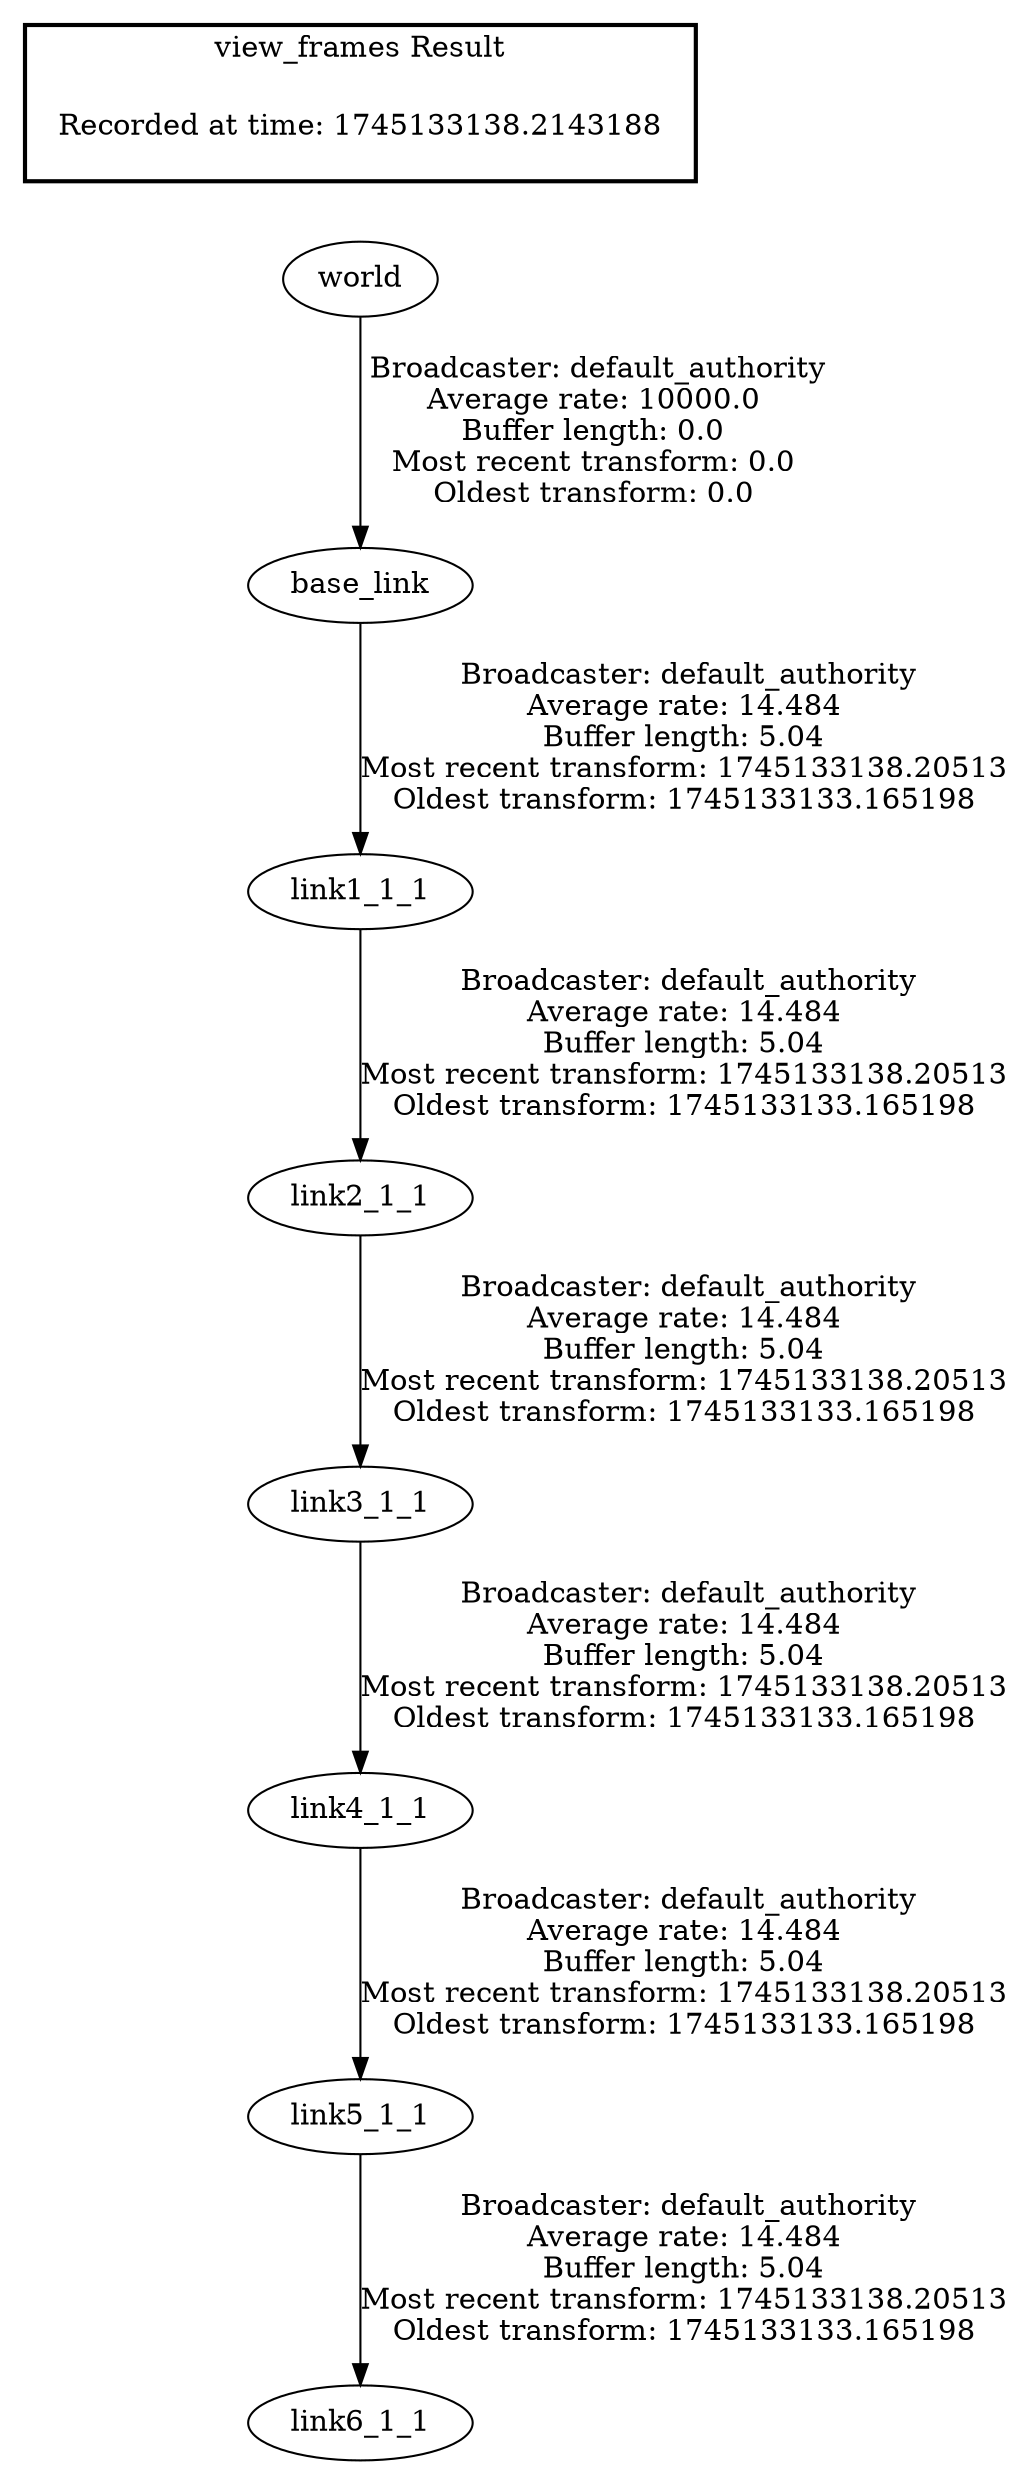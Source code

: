 digraph G {
"world" -> "base_link"[label=" Broadcaster: default_authority\nAverage rate: 10000.0\nBuffer length: 0.0\nMost recent transform: 0.0\nOldest transform: 0.0\n"];
"base_link" -> "link1_1_1"[label=" Broadcaster: default_authority\nAverage rate: 14.484\nBuffer length: 5.04\nMost recent transform: 1745133138.20513\nOldest transform: 1745133133.165198\n"];
"link1_1_1" -> "link2_1_1"[label=" Broadcaster: default_authority\nAverage rate: 14.484\nBuffer length: 5.04\nMost recent transform: 1745133138.20513\nOldest transform: 1745133133.165198\n"];
"link2_1_1" -> "link3_1_1"[label=" Broadcaster: default_authority\nAverage rate: 14.484\nBuffer length: 5.04\nMost recent transform: 1745133138.20513\nOldest transform: 1745133133.165198\n"];
"link3_1_1" -> "link4_1_1"[label=" Broadcaster: default_authority\nAverage rate: 14.484\nBuffer length: 5.04\nMost recent transform: 1745133138.20513\nOldest transform: 1745133133.165198\n"];
"link4_1_1" -> "link5_1_1"[label=" Broadcaster: default_authority\nAverage rate: 14.484\nBuffer length: 5.04\nMost recent transform: 1745133138.20513\nOldest transform: 1745133133.165198\n"];
"link5_1_1" -> "link6_1_1"[label=" Broadcaster: default_authority\nAverage rate: 14.484\nBuffer length: 5.04\nMost recent transform: 1745133138.20513\nOldest transform: 1745133133.165198\n"];
edge [style=invis];
 subgraph cluster_legend { style=bold; color=black; label ="view_frames Result";
"Recorded at time: 1745133138.2143188"[ shape=plaintext ] ;
}->"world";
}